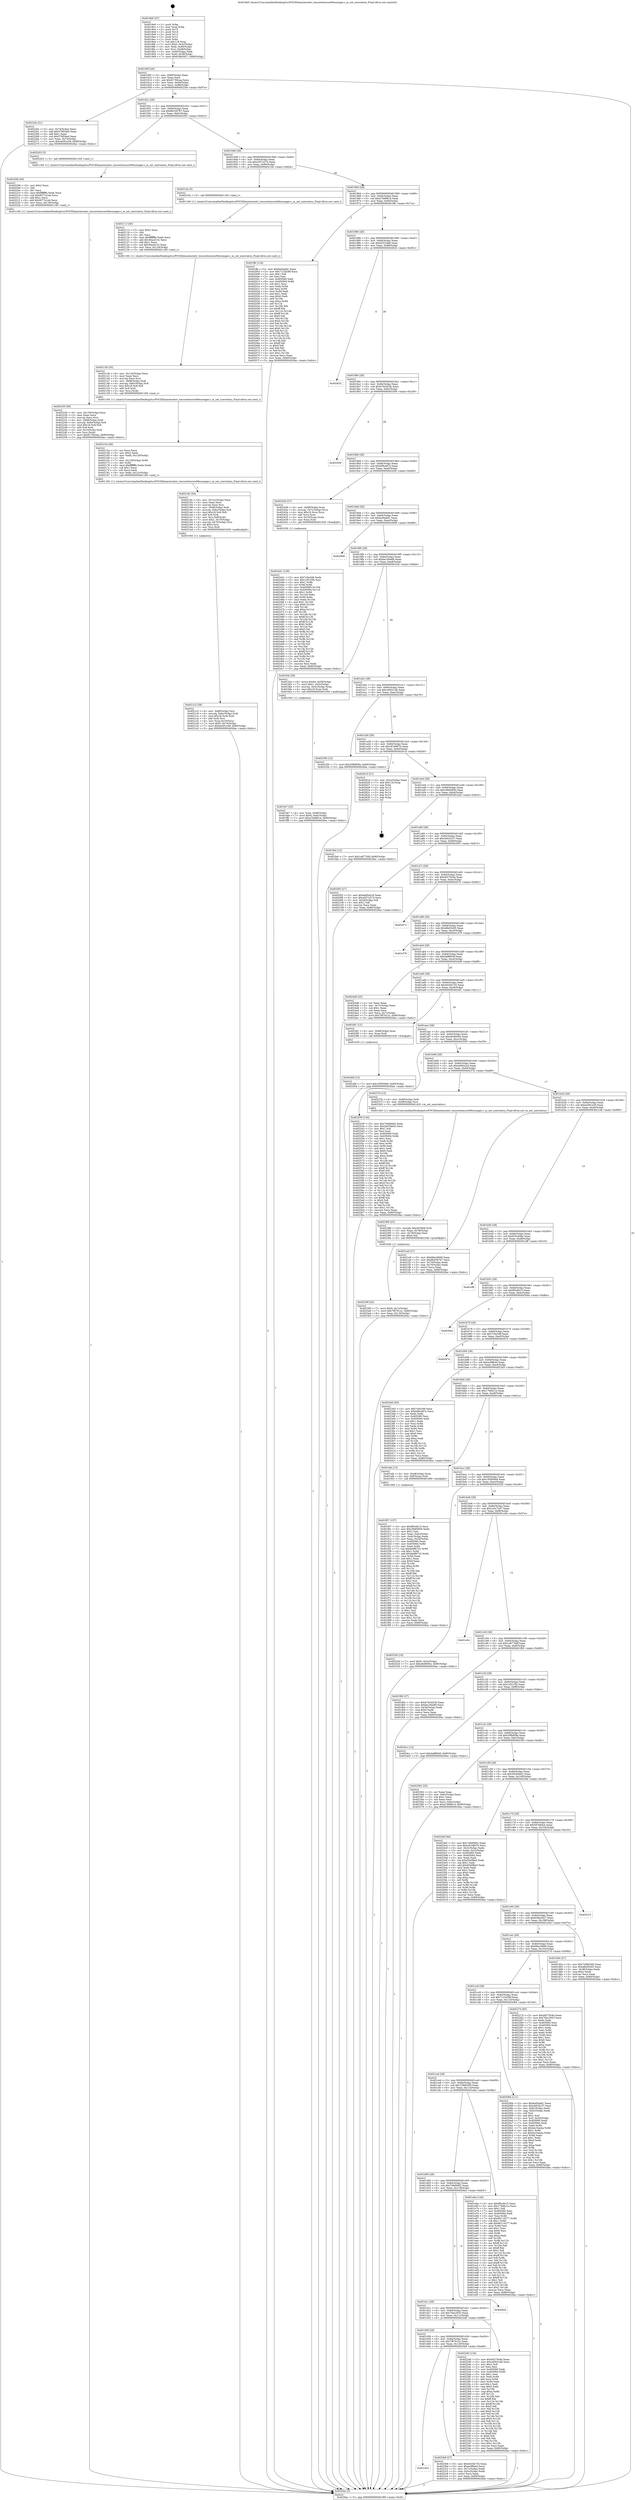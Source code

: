 digraph "0x4018e0" {
  label = "0x4018e0 (/mnt/c/Users/mathe/Desktop/tcc/POCII/binaries/extr_toxcoretoxcoreMessenger.c_m_set_userstatus_Final-ollvm.out::main(0))"
  labelloc = "t"
  node[shape=record]

  Entry [label="",width=0.3,height=0.3,shape=circle,fillcolor=black,style=filled]
  "0x40190f" [label="{
     0x40190f [29]\l
     | [instrs]\l
     &nbsp;&nbsp;0x40190f \<+3\>: mov -0x80(%rbp),%eax\l
     &nbsp;&nbsp;0x401912 \<+2\>: mov %eax,%ecx\l
     &nbsp;&nbsp;0x401914 \<+6\>: sub $0x81760caa,%ecx\l
     &nbsp;&nbsp;0x40191a \<+6\>: mov %eax,-0x84(%rbp)\l
     &nbsp;&nbsp;0x401920 \<+6\>: mov %ecx,-0x88(%rbp)\l
     &nbsp;&nbsp;0x401926 \<+6\>: je 000000000040225e \<main+0x97e\>\l
  }"]
  "0x40225e" [label="{
     0x40225e [31]\l
     | [instrs]\l
     &nbsp;&nbsp;0x40225e \<+3\>: mov -0x74(%rbp),%eax\l
     &nbsp;&nbsp;0x402261 \<+5\>: add $0x578f34a0,%eax\l
     &nbsp;&nbsp;0x402266 \<+3\>: add $0x1,%eax\l
     &nbsp;&nbsp;0x402269 \<+5\>: sub $0x578f34a0,%eax\l
     &nbsp;&nbsp;0x40226e \<+3\>: mov %eax,-0x74(%rbp)\l
     &nbsp;&nbsp;0x402271 \<+7\>: movl $0xee591e39,-0x80(%rbp)\l
     &nbsp;&nbsp;0x402278 \<+5\>: jmp 00000000004026ac \<main+0xdcc\>\l
  }"]
  "0x40192c" [label="{
     0x40192c [28]\l
     | [instrs]\l
     &nbsp;&nbsp;0x40192c \<+5\>: jmp 0000000000401931 \<main+0x51\>\l
     &nbsp;&nbsp;0x401931 \<+6\>: mov -0x84(%rbp),%eax\l
     &nbsp;&nbsp;0x401937 \<+5\>: sub $0x8b259767,%eax\l
     &nbsp;&nbsp;0x40193c \<+6\>: mov %eax,-0x8c(%rbp)\l
     &nbsp;&nbsp;0x401942 \<+6\>: je 0000000000402203 \<main+0x923\>\l
  }"]
  Exit [label="",width=0.3,height=0.3,shape=circle,fillcolor=black,style=filled,peripheries=2]
  "0x402203" [label="{
     0x402203 [5]\l
     | [instrs]\l
     &nbsp;&nbsp;0x402203 \<+5\>: call 0000000000401160 \<next_i\>\l
     | [calls]\l
     &nbsp;&nbsp;0x401160 \{1\} (/mnt/c/Users/mathe/Desktop/tcc/POCII/binaries/extr_toxcoretoxcoreMessenger.c_m_set_userstatus_Final-ollvm.out::next_i)\l
  }"]
  "0x401948" [label="{
     0x401948 [28]\l
     | [instrs]\l
     &nbsp;&nbsp;0x401948 \<+5\>: jmp 000000000040194d \<main+0x6d\>\l
     &nbsp;&nbsp;0x40194d \<+6\>: mov -0x84(%rbp),%eax\l
     &nbsp;&nbsp;0x401953 \<+5\>: sub $0xa557a274,%eax\l
     &nbsp;&nbsp;0x401958 \<+6\>: mov %eax,-0x90(%rbp)\l
     &nbsp;&nbsp;0x40195e \<+6\>: je 000000000040210e \<main+0x82e\>\l
  }"]
  "0x4024fd" [label="{
     0x4024fd [12]\l
     | [instrs]\l
     &nbsp;&nbsp;0x4024fd \<+7\>: movl $0x195859a9,-0x80(%rbp)\l
     &nbsp;&nbsp;0x402504 \<+5\>: jmp 00000000004026ac \<main+0xdcc\>\l
  }"]
  "0x40210e" [label="{
     0x40210e [5]\l
     | [instrs]\l
     &nbsp;&nbsp;0x40210e \<+5\>: call 0000000000401160 \<next_i\>\l
     | [calls]\l
     &nbsp;&nbsp;0x401160 \{1\} (/mnt/c/Users/mathe/Desktop/tcc/POCII/binaries/extr_toxcoretoxcoreMessenger.c_m_set_userstatus_Final-ollvm.out::next_i)\l
  }"]
  "0x401964" [label="{
     0x401964 [28]\l
     | [instrs]\l
     &nbsp;&nbsp;0x401964 \<+5\>: jmp 0000000000401969 \<main+0x89\>\l
     &nbsp;&nbsp;0x401969 \<+6\>: mov -0x84(%rbp),%eax\l
     &nbsp;&nbsp;0x40196f \<+5\>: sub $0xa7b9881d,%eax\l
     &nbsp;&nbsp;0x401974 \<+6\>: mov %eax,-0x94(%rbp)\l
     &nbsp;&nbsp;0x40197a \<+6\>: je 0000000000401ffe \<main+0x71e\>\l
  }"]
  "0x402441" [label="{
     0x402441 [139]\l
     | [instrs]\l
     &nbsp;&nbsp;0x402441 \<+5\>: mov $0x7c0e348,%edx\l
     &nbsp;&nbsp;0x402446 \<+5\>: mov $0x1cf21f3b,%esi\l
     &nbsp;&nbsp;0x40244b \<+3\>: mov $0x1,%r8b\l
     &nbsp;&nbsp;0x40244e \<+3\>: xor %r9d,%r9d\l
     &nbsp;&nbsp;0x402451 \<+8\>: mov 0x405060,%r10d\l
     &nbsp;&nbsp;0x402459 \<+8\>: mov 0x405064,%r11d\l
     &nbsp;&nbsp;0x402461 \<+4\>: sub $0x1,%r9d\l
     &nbsp;&nbsp;0x402465 \<+3\>: mov %r10d,%ebx\l
     &nbsp;&nbsp;0x402468 \<+3\>: add %r9d,%ebx\l
     &nbsp;&nbsp;0x40246b \<+4\>: imul %ebx,%r10d\l
     &nbsp;&nbsp;0x40246f \<+4\>: and $0x1,%r10d\l
     &nbsp;&nbsp;0x402473 \<+4\>: cmp $0x0,%r10d\l
     &nbsp;&nbsp;0x402477 \<+4\>: sete %r14b\l
     &nbsp;&nbsp;0x40247b \<+4\>: cmp $0xa,%r11d\l
     &nbsp;&nbsp;0x40247f \<+4\>: setl %r15b\l
     &nbsp;&nbsp;0x402483 \<+3\>: mov %r14b,%r12b\l
     &nbsp;&nbsp;0x402486 \<+4\>: xor $0xff,%r12b\l
     &nbsp;&nbsp;0x40248a \<+3\>: mov %r15b,%r13b\l
     &nbsp;&nbsp;0x40248d \<+4\>: xor $0xff,%r13b\l
     &nbsp;&nbsp;0x402491 \<+4\>: xor $0x0,%r8b\l
     &nbsp;&nbsp;0x402495 \<+3\>: mov %r12b,%al\l
     &nbsp;&nbsp;0x402498 \<+2\>: and $0x0,%al\l
     &nbsp;&nbsp;0x40249a \<+3\>: and %r8b,%r14b\l
     &nbsp;&nbsp;0x40249d \<+3\>: mov %r13b,%cl\l
     &nbsp;&nbsp;0x4024a0 \<+3\>: and $0x0,%cl\l
     &nbsp;&nbsp;0x4024a3 \<+3\>: and %r8b,%r15b\l
     &nbsp;&nbsp;0x4024a6 \<+3\>: or %r14b,%al\l
     &nbsp;&nbsp;0x4024a9 \<+3\>: or %r15b,%cl\l
     &nbsp;&nbsp;0x4024ac \<+2\>: xor %cl,%al\l
     &nbsp;&nbsp;0x4024ae \<+3\>: or %r13b,%r12b\l
     &nbsp;&nbsp;0x4024b1 \<+4\>: xor $0xff,%r12b\l
     &nbsp;&nbsp;0x4024b5 \<+4\>: or $0x0,%r8b\l
     &nbsp;&nbsp;0x4024b9 \<+3\>: and %r8b,%r12b\l
     &nbsp;&nbsp;0x4024bc \<+3\>: or %r12b,%al\l
     &nbsp;&nbsp;0x4024bf \<+2\>: test $0x1,%al\l
     &nbsp;&nbsp;0x4024c1 \<+3\>: cmovne %esi,%edx\l
     &nbsp;&nbsp;0x4024c4 \<+3\>: mov %edx,-0x80(%rbp)\l
     &nbsp;&nbsp;0x4024c7 \<+5\>: jmp 00000000004026ac \<main+0xdcc\>\l
  }"]
  "0x401ffe" [label="{
     0x401ffe [134]\l
     | [instrs]\l
     &nbsp;&nbsp;0x401ffe \<+5\>: mov $0xba5babf1,%eax\l
     &nbsp;&nbsp;0x402003 \<+5\>: mov $0x7123d36f,%ecx\l
     &nbsp;&nbsp;0x402008 \<+2\>: mov $0x1,%dl\l
     &nbsp;&nbsp;0x40200a \<+2\>: xor %esi,%esi\l
     &nbsp;&nbsp;0x40200c \<+7\>: mov 0x405060,%edi\l
     &nbsp;&nbsp;0x402013 \<+8\>: mov 0x405064,%r8d\l
     &nbsp;&nbsp;0x40201b \<+3\>: sub $0x1,%esi\l
     &nbsp;&nbsp;0x40201e \<+3\>: mov %edi,%r9d\l
     &nbsp;&nbsp;0x402021 \<+3\>: add %esi,%r9d\l
     &nbsp;&nbsp;0x402024 \<+4\>: imul %r9d,%edi\l
     &nbsp;&nbsp;0x402028 \<+3\>: and $0x1,%edi\l
     &nbsp;&nbsp;0x40202b \<+3\>: cmp $0x0,%edi\l
     &nbsp;&nbsp;0x40202e \<+4\>: sete %r10b\l
     &nbsp;&nbsp;0x402032 \<+4\>: cmp $0xa,%r8d\l
     &nbsp;&nbsp;0x402036 \<+4\>: setl %r11b\l
     &nbsp;&nbsp;0x40203a \<+3\>: mov %r10b,%bl\l
     &nbsp;&nbsp;0x40203d \<+3\>: xor $0xff,%bl\l
     &nbsp;&nbsp;0x402040 \<+3\>: mov %r11b,%r14b\l
     &nbsp;&nbsp;0x402043 \<+4\>: xor $0xff,%r14b\l
     &nbsp;&nbsp;0x402047 \<+3\>: xor $0x0,%dl\l
     &nbsp;&nbsp;0x40204a \<+3\>: mov %bl,%r15b\l
     &nbsp;&nbsp;0x40204d \<+4\>: and $0x0,%r15b\l
     &nbsp;&nbsp;0x402051 \<+3\>: and %dl,%r10b\l
     &nbsp;&nbsp;0x402054 \<+3\>: mov %r14b,%r12b\l
     &nbsp;&nbsp;0x402057 \<+4\>: and $0x0,%r12b\l
     &nbsp;&nbsp;0x40205b \<+3\>: and %dl,%r11b\l
     &nbsp;&nbsp;0x40205e \<+3\>: or %r10b,%r15b\l
     &nbsp;&nbsp;0x402061 \<+3\>: or %r11b,%r12b\l
     &nbsp;&nbsp;0x402064 \<+3\>: xor %r12b,%r15b\l
     &nbsp;&nbsp;0x402067 \<+3\>: or %r14b,%bl\l
     &nbsp;&nbsp;0x40206a \<+3\>: xor $0xff,%bl\l
     &nbsp;&nbsp;0x40206d \<+3\>: or $0x0,%dl\l
     &nbsp;&nbsp;0x402070 \<+2\>: and %dl,%bl\l
     &nbsp;&nbsp;0x402072 \<+3\>: or %bl,%r15b\l
     &nbsp;&nbsp;0x402075 \<+4\>: test $0x1,%r15b\l
     &nbsp;&nbsp;0x402079 \<+3\>: cmovne %ecx,%eax\l
     &nbsp;&nbsp;0x40207c \<+3\>: mov %eax,-0x80(%rbp)\l
     &nbsp;&nbsp;0x40207f \<+5\>: jmp 00000000004026ac \<main+0xdcc\>\l
  }"]
  "0x401980" [label="{
     0x401980 [28]\l
     | [instrs]\l
     &nbsp;&nbsp;0x401980 \<+5\>: jmp 0000000000401985 \<main+0xa5\>\l
     &nbsp;&nbsp;0x401985 \<+6\>: mov -0x84(%rbp),%eax\l
     &nbsp;&nbsp;0x40198b \<+5\>: sub $0xb523cfe6,%eax\l
     &nbsp;&nbsp;0x401990 \<+6\>: mov %eax,-0x98(%rbp)\l
     &nbsp;&nbsp;0x401996 \<+6\>: je 0000000000402632 \<main+0xd52\>\l
  }"]
  "0x401d54" [label="{
     0x401d54\l
  }", style=dashed]
  "0x402632" [label="{
     0x402632\l
  }", style=dashed]
  "0x40199c" [label="{
     0x40199c [28]\l
     | [instrs]\l
     &nbsp;&nbsp;0x40199c \<+5\>: jmp 00000000004019a1 \<main+0xc1\>\l
     &nbsp;&nbsp;0x4019a1 \<+6\>: mov -0x84(%rbp),%eax\l
     &nbsp;&nbsp;0x4019a7 \<+5\>: sub $0xb7b5d23b,%eax\l
     &nbsp;&nbsp;0x4019ac \<+6\>: mov %eax,-0x9c(%rbp)\l
     &nbsp;&nbsp;0x4019b2 \<+6\>: je 0000000000402509 \<main+0xc29\>\l
  }"]
  "0x4023b8" [label="{
     0x4023b8 [27]\l
     | [instrs]\l
     &nbsp;&nbsp;0x4023b8 \<+5\>: mov $0xe020e735,%eax\l
     &nbsp;&nbsp;0x4023bd \<+5\>: mov $0xec98b44,%ecx\l
     &nbsp;&nbsp;0x4023c2 \<+3\>: mov -0x7c(%rbp),%edx\l
     &nbsp;&nbsp;0x4023c5 \<+3\>: cmp -0x5c(%rbp),%edx\l
     &nbsp;&nbsp;0x4023c8 \<+3\>: cmovl %ecx,%eax\l
     &nbsp;&nbsp;0x4023cb \<+3\>: mov %eax,-0x80(%rbp)\l
     &nbsp;&nbsp;0x4023ce \<+5\>: jmp 00000000004026ac \<main+0xdcc\>\l
  }"]
  "0x402509" [label="{
     0x402509\l
  }", style=dashed]
  "0x4019b8" [label="{
     0x4019b8 [28]\l
     | [instrs]\l
     &nbsp;&nbsp;0x4019b8 \<+5\>: jmp 00000000004019bd \<main+0xdd\>\l
     &nbsp;&nbsp;0x4019bd \<+6\>: mov -0x84(%rbp),%eax\l
     &nbsp;&nbsp;0x4019c3 \<+5\>: sub $0xb99ce87e,%eax\l
     &nbsp;&nbsp;0x4019c8 \<+6\>: mov %eax,-0xa0(%rbp)\l
     &nbsp;&nbsp;0x4019ce \<+6\>: je 0000000000402426 \<main+0xb46\>\l
  }"]
  "0x40239f" [label="{
     0x40239f [25]\l
     | [instrs]\l
     &nbsp;&nbsp;0x40239f \<+7\>: movl $0x0,-0x7c(%rbp)\l
     &nbsp;&nbsp;0x4023a6 \<+7\>: movl $0x7f87612c,-0x80(%rbp)\l
     &nbsp;&nbsp;0x4023ad \<+6\>: mov %eax,-0x134(%rbp)\l
     &nbsp;&nbsp;0x4023b3 \<+5\>: jmp 00000000004026ac \<main+0xdcc\>\l
  }"]
  "0x402426" [label="{
     0x402426 [27]\l
     | [instrs]\l
     &nbsp;&nbsp;0x402426 \<+4\>: mov -0x68(%rbp),%rax\l
     &nbsp;&nbsp;0x40242a \<+4\>: movslq -0x7c(%rbp),%rcx\l
     &nbsp;&nbsp;0x40242e \<+4\>: imul $0x18,%rcx,%rcx\l
     &nbsp;&nbsp;0x402432 \<+3\>: add %rcx,%rax\l
     &nbsp;&nbsp;0x402435 \<+4\>: mov 0x10(%rax),%rax\l
     &nbsp;&nbsp;0x402439 \<+3\>: mov %rax,%rdi\l
     &nbsp;&nbsp;0x40243c \<+5\>: call 0000000000401030 \<free@plt\>\l
     | [calls]\l
     &nbsp;&nbsp;0x401030 \{1\} (unknown)\l
  }"]
  "0x4019d4" [label="{
     0x4019d4 [28]\l
     | [instrs]\l
     &nbsp;&nbsp;0x4019d4 \<+5\>: jmp 00000000004019d9 \<main+0xf9\>\l
     &nbsp;&nbsp;0x4019d9 \<+6\>: mov -0x84(%rbp),%eax\l
     &nbsp;&nbsp;0x4019df \<+5\>: sub $0xba5babf1,%eax\l
     &nbsp;&nbsp;0x4019e4 \<+6\>: mov %eax,-0xa4(%rbp)\l
     &nbsp;&nbsp;0x4019ea \<+6\>: je 0000000000402666 \<main+0xd86\>\l
  }"]
  "0x402388" [label="{
     0x402388 [23]\l
     | [instrs]\l
     &nbsp;&nbsp;0x402388 \<+10\>: movabs $0x4030b6,%rdi\l
     &nbsp;&nbsp;0x402392 \<+3\>: mov %eax,-0x78(%rbp)\l
     &nbsp;&nbsp;0x402395 \<+3\>: mov -0x78(%rbp),%esi\l
     &nbsp;&nbsp;0x402398 \<+2\>: mov $0x0,%al\l
     &nbsp;&nbsp;0x40239a \<+5\>: call 0000000000401040 \<printf@plt\>\l
     | [calls]\l
     &nbsp;&nbsp;0x401040 \{1\} (unknown)\l
  }"]
  "0x402666" [label="{
     0x402666\l
  }", style=dashed]
  "0x4019f0" [label="{
     0x4019f0 [28]\l
     | [instrs]\l
     &nbsp;&nbsp;0x4019f0 \<+5\>: jmp 00000000004019f5 \<main+0x115\>\l
     &nbsp;&nbsp;0x4019f5 \<+6\>: mov -0x84(%rbp),%eax\l
     &nbsp;&nbsp;0x4019fb \<+5\>: sub $0xbe184e89,%eax\l
     &nbsp;&nbsp;0x401a00 \<+6\>: mov %eax,-0xa8(%rbp)\l
     &nbsp;&nbsp;0x401a06 \<+6\>: je 0000000000401fcb \<main+0x6eb\>\l
  }"]
  "0x401d38" [label="{
     0x401d38 [28]\l
     | [instrs]\l
     &nbsp;&nbsp;0x401d38 \<+5\>: jmp 0000000000401d3d \<main+0x45d\>\l
     &nbsp;&nbsp;0x401d3d \<+6\>: mov -0x84(%rbp),%eax\l
     &nbsp;&nbsp;0x401d43 \<+5\>: sub $0x7f87612c,%eax\l
     &nbsp;&nbsp;0x401d48 \<+6\>: mov %eax,-0x120(%rbp)\l
     &nbsp;&nbsp;0x401d4e \<+6\>: je 00000000004023b8 \<main+0xad8\>\l
  }"]
  "0x401fcb" [label="{
     0x401fcb [28]\l
     | [instrs]\l
     &nbsp;&nbsp;0x401fcb \<+8\>: movq $0x64,-0x58(%rbp)\l
     &nbsp;&nbsp;0x401fd3 \<+7\>: movl $0x1,-0x5c(%rbp)\l
     &nbsp;&nbsp;0x401fda \<+4\>: movslq -0x5c(%rbp),%rax\l
     &nbsp;&nbsp;0x401fde \<+4\>: imul $0x18,%rax,%rdi\l
     &nbsp;&nbsp;0x401fe2 \<+5\>: call 0000000000401050 \<malloc@plt\>\l
     | [calls]\l
     &nbsp;&nbsp;0x401050 \{1\} (unknown)\l
  }"]
  "0x401a0c" [label="{
     0x401a0c [28]\l
     | [instrs]\l
     &nbsp;&nbsp;0x401a0c \<+5\>: jmp 0000000000401a11 \<main+0x131\>\l
     &nbsp;&nbsp;0x401a11 \<+6\>: mov -0x84(%rbp),%eax\l
     &nbsp;&nbsp;0x401a17 \<+5\>: sub $0xc40021db,%eax\l
     &nbsp;&nbsp;0x401a1c \<+6\>: mov %eax,-0xac(%rbp)\l
     &nbsp;&nbsp;0x401a22 \<+6\>: je 0000000000402356 \<main+0xa76\>\l
  }"]
  "0x4022d0" [label="{
     0x4022d0 [134]\l
     | [instrs]\l
     &nbsp;&nbsp;0x4022d0 \<+5\>: mov $0xd0279c9a,%eax\l
     &nbsp;&nbsp;0x4022d5 \<+5\>: mov $0xc40021db,%ecx\l
     &nbsp;&nbsp;0x4022da \<+2\>: mov $0x1,%dl\l
     &nbsp;&nbsp;0x4022dc \<+2\>: xor %esi,%esi\l
     &nbsp;&nbsp;0x4022de \<+7\>: mov 0x405060,%edi\l
     &nbsp;&nbsp;0x4022e5 \<+8\>: mov 0x405064,%r8d\l
     &nbsp;&nbsp;0x4022ed \<+3\>: sub $0x1,%esi\l
     &nbsp;&nbsp;0x4022f0 \<+3\>: mov %edi,%r9d\l
     &nbsp;&nbsp;0x4022f3 \<+3\>: add %esi,%r9d\l
     &nbsp;&nbsp;0x4022f6 \<+4\>: imul %r9d,%edi\l
     &nbsp;&nbsp;0x4022fa \<+3\>: and $0x1,%edi\l
     &nbsp;&nbsp;0x4022fd \<+3\>: cmp $0x0,%edi\l
     &nbsp;&nbsp;0x402300 \<+4\>: sete %r10b\l
     &nbsp;&nbsp;0x402304 \<+4\>: cmp $0xa,%r8d\l
     &nbsp;&nbsp;0x402308 \<+4\>: setl %r11b\l
     &nbsp;&nbsp;0x40230c \<+3\>: mov %r10b,%bl\l
     &nbsp;&nbsp;0x40230f \<+3\>: xor $0xff,%bl\l
     &nbsp;&nbsp;0x402312 \<+3\>: mov %r11b,%r14b\l
     &nbsp;&nbsp;0x402315 \<+4\>: xor $0xff,%r14b\l
     &nbsp;&nbsp;0x402319 \<+3\>: xor $0x0,%dl\l
     &nbsp;&nbsp;0x40231c \<+3\>: mov %bl,%r15b\l
     &nbsp;&nbsp;0x40231f \<+4\>: and $0x0,%r15b\l
     &nbsp;&nbsp;0x402323 \<+3\>: and %dl,%r10b\l
     &nbsp;&nbsp;0x402326 \<+3\>: mov %r14b,%r12b\l
     &nbsp;&nbsp;0x402329 \<+4\>: and $0x0,%r12b\l
     &nbsp;&nbsp;0x40232d \<+3\>: and %dl,%r11b\l
     &nbsp;&nbsp;0x402330 \<+3\>: or %r10b,%r15b\l
     &nbsp;&nbsp;0x402333 \<+3\>: or %r11b,%r12b\l
     &nbsp;&nbsp;0x402336 \<+3\>: xor %r12b,%r15b\l
     &nbsp;&nbsp;0x402339 \<+3\>: or %r14b,%bl\l
     &nbsp;&nbsp;0x40233c \<+3\>: xor $0xff,%bl\l
     &nbsp;&nbsp;0x40233f \<+3\>: or $0x0,%dl\l
     &nbsp;&nbsp;0x402342 \<+2\>: and %dl,%bl\l
     &nbsp;&nbsp;0x402344 \<+3\>: or %bl,%r15b\l
     &nbsp;&nbsp;0x402347 \<+4\>: test $0x1,%r15b\l
     &nbsp;&nbsp;0x40234b \<+3\>: cmovne %ecx,%eax\l
     &nbsp;&nbsp;0x40234e \<+3\>: mov %eax,-0x80(%rbp)\l
     &nbsp;&nbsp;0x402351 \<+5\>: jmp 00000000004026ac \<main+0xdcc\>\l
  }"]
  "0x402356" [label="{
     0x402356 [12]\l
     | [instrs]\l
     &nbsp;&nbsp;0x402356 \<+7\>: movl $0x20fb859a,-0x80(%rbp)\l
     &nbsp;&nbsp;0x40235d \<+5\>: jmp 00000000004026ac \<main+0xdcc\>\l
  }"]
  "0x401a28" [label="{
     0x401a28 [28]\l
     | [instrs]\l
     &nbsp;&nbsp;0x401a28 \<+5\>: jmp 0000000000401a2d \<main+0x14d\>\l
     &nbsp;&nbsp;0x401a2d \<+6\>: mov -0x84(%rbp),%eax\l
     &nbsp;&nbsp;0x401a33 \<+5\>: sub $0xc81b867b,%eax\l
     &nbsp;&nbsp;0x401a38 \<+6\>: mov %eax,-0xb0(%rbp)\l
     &nbsp;&nbsp;0x401a3e \<+6\>: je 000000000040261d \<main+0xd3d\>\l
  }"]
  "0x401d1c" [label="{
     0x401d1c [28]\l
     | [instrs]\l
     &nbsp;&nbsp;0x401d1c \<+5\>: jmp 0000000000401d21 \<main+0x441\>\l
     &nbsp;&nbsp;0x401d21 \<+6\>: mov -0x84(%rbp),%eax\l
     &nbsp;&nbsp;0x401d27 \<+5\>: sub $0x76ec2933,%eax\l
     &nbsp;&nbsp;0x401d2c \<+6\>: mov %eax,-0x11c(%rbp)\l
     &nbsp;&nbsp;0x401d32 \<+6\>: je 00000000004022d0 \<main+0x9f0\>\l
  }"]
  "0x40261d" [label="{
     0x40261d [21]\l
     | [instrs]\l
     &nbsp;&nbsp;0x40261d \<+3\>: mov -0x2c(%rbp),%eax\l
     &nbsp;&nbsp;0x402620 \<+7\>: add $0x118,%rsp\l
     &nbsp;&nbsp;0x402627 \<+1\>: pop %rbx\l
     &nbsp;&nbsp;0x402628 \<+2\>: pop %r12\l
     &nbsp;&nbsp;0x40262a \<+2\>: pop %r13\l
     &nbsp;&nbsp;0x40262c \<+2\>: pop %r14\l
     &nbsp;&nbsp;0x40262e \<+2\>: pop %r15\l
     &nbsp;&nbsp;0x402630 \<+1\>: pop %rbp\l
     &nbsp;&nbsp;0x402631 \<+1\>: ret\l
  }"]
  "0x401a44" [label="{
     0x401a44 [28]\l
     | [instrs]\l
     &nbsp;&nbsp;0x401a44 \<+5\>: jmp 0000000000401a49 \<main+0x169\>\l
     &nbsp;&nbsp;0x401a49 \<+6\>: mov -0x84(%rbp),%eax\l
     &nbsp;&nbsp;0x401a4f \<+5\>: sub $0xc9b8585b,%eax\l
     &nbsp;&nbsp;0x401a54 \<+6\>: mov %eax,-0xb4(%rbp)\l
     &nbsp;&nbsp;0x401a5a \<+6\>: je 0000000000401fa4 \<main+0x6c4\>\l
  }"]
  "0x4026a5" [label="{
     0x4026a5\l
  }", style=dashed]
  "0x401fa4" [label="{
     0x401fa4 [12]\l
     | [instrs]\l
     &nbsp;&nbsp;0x401fa4 \<+7\>: movl $0x1a8770df,-0x80(%rbp)\l
     &nbsp;&nbsp;0x401fab \<+5\>: jmp 00000000004026ac \<main+0xdcc\>\l
  }"]
  "0x401a60" [label="{
     0x401a60 [28]\l
     | [instrs]\l
     &nbsp;&nbsp;0x401a60 \<+5\>: jmp 0000000000401a65 \<main+0x185\>\l
     &nbsp;&nbsp;0x401a65 \<+6\>: mov -0x84(%rbp),%eax\l
     &nbsp;&nbsp;0x401a6b \<+5\>: sub $0xcb632c37,%eax\l
     &nbsp;&nbsp;0x401a70 \<+6\>: mov %eax,-0xb8(%rbp)\l
     &nbsp;&nbsp;0x401a76 \<+6\>: je 00000000004020f3 \<main+0x813\>\l
  }"]
  "0x402230" [label="{
     0x402230 [46]\l
     | [instrs]\l
     &nbsp;&nbsp;0x402230 \<+6\>: mov -0x130(%rbp),%ecx\l
     &nbsp;&nbsp;0x402236 \<+3\>: imul %eax,%ecx\l
     &nbsp;&nbsp;0x402239 \<+3\>: movslq %ecx,%rsi\l
     &nbsp;&nbsp;0x40223c \<+4\>: mov -0x68(%rbp),%rdi\l
     &nbsp;&nbsp;0x402240 \<+4\>: movslq -0x6c(%rbp),%r8\l
     &nbsp;&nbsp;0x402244 \<+4\>: imul $0x18,%r8,%r8\l
     &nbsp;&nbsp;0x402248 \<+3\>: add %r8,%rdi\l
     &nbsp;&nbsp;0x40224b \<+4\>: mov 0x10(%rdi),%rdi\l
     &nbsp;&nbsp;0x40224f \<+3\>: mov %rsi,(%rdi)\l
     &nbsp;&nbsp;0x402252 \<+7\>: movl $0x81760caa,-0x80(%rbp)\l
     &nbsp;&nbsp;0x402259 \<+5\>: jmp 00000000004026ac \<main+0xdcc\>\l
  }"]
  "0x4020f3" [label="{
     0x4020f3 [27]\l
     | [instrs]\l
     &nbsp;&nbsp;0x4020f3 \<+5\>: mov $0xeb90a2cd,%eax\l
     &nbsp;&nbsp;0x4020f8 \<+5\>: mov $0xa557a274,%ecx\l
     &nbsp;&nbsp;0x4020fd \<+3\>: mov -0x2d(%rbp),%dl\l
     &nbsp;&nbsp;0x402100 \<+3\>: test $0x1,%dl\l
     &nbsp;&nbsp;0x402103 \<+3\>: cmovne %ecx,%eax\l
     &nbsp;&nbsp;0x402106 \<+3\>: mov %eax,-0x80(%rbp)\l
     &nbsp;&nbsp;0x402109 \<+5\>: jmp 00000000004026ac \<main+0xdcc\>\l
  }"]
  "0x401a7c" [label="{
     0x401a7c [28]\l
     | [instrs]\l
     &nbsp;&nbsp;0x401a7c \<+5\>: jmp 0000000000401a81 \<main+0x1a1\>\l
     &nbsp;&nbsp;0x401a81 \<+6\>: mov -0x84(%rbp),%eax\l
     &nbsp;&nbsp;0x401a87 \<+5\>: sub $0xd0279c9a,%eax\l
     &nbsp;&nbsp;0x401a8c \<+6\>: mov %eax,-0xbc(%rbp)\l
     &nbsp;&nbsp;0x401a92 \<+6\>: je 0000000000402672 \<main+0xd92\>\l
  }"]
  "0x402208" [label="{
     0x402208 [40]\l
     | [instrs]\l
     &nbsp;&nbsp;0x402208 \<+5\>: mov $0x2,%ecx\l
     &nbsp;&nbsp;0x40220d \<+1\>: cltd\l
     &nbsp;&nbsp;0x40220e \<+2\>: idiv %ecx\l
     &nbsp;&nbsp;0x402210 \<+6\>: imul $0xfffffffe,%edx,%ecx\l
     &nbsp;&nbsp;0x402216 \<+6\>: sub $0x9077a1eb,%ecx\l
     &nbsp;&nbsp;0x40221c \<+3\>: add $0x1,%ecx\l
     &nbsp;&nbsp;0x40221f \<+6\>: add $0x9077a1eb,%ecx\l
     &nbsp;&nbsp;0x402225 \<+6\>: mov %ecx,-0x130(%rbp)\l
     &nbsp;&nbsp;0x40222b \<+5\>: call 0000000000401160 \<next_i\>\l
     | [calls]\l
     &nbsp;&nbsp;0x401160 \{1\} (/mnt/c/Users/mathe/Desktop/tcc/POCII/binaries/extr_toxcoretoxcoreMessenger.c_m_set_userstatus_Final-ollvm.out::next_i)\l
  }"]
  "0x402672" [label="{
     0x402672\l
  }", style=dashed]
  "0x401a98" [label="{
     0x401a98 [28]\l
     | [instrs]\l
     &nbsp;&nbsp;0x401a98 \<+5\>: jmp 0000000000401a9d \<main+0x1bd\>\l
     &nbsp;&nbsp;0x401a9d \<+6\>: mov -0x84(%rbp),%eax\l
     &nbsp;&nbsp;0x401aa3 \<+5\>: sub $0xd8e05c65,%eax\l
     &nbsp;&nbsp;0x401aa8 \<+6\>: mov %eax,-0xc0(%rbp)\l
     &nbsp;&nbsp;0x401aae \<+6\>: je 0000000000401d79 \<main+0x499\>\l
  }"]
  "0x4021c2" [label="{
     0x4021c2 [38]\l
     | [instrs]\l
     &nbsp;&nbsp;0x4021c2 \<+4\>: mov -0x68(%rbp),%rsi\l
     &nbsp;&nbsp;0x4021c6 \<+4\>: movslq -0x6c(%rbp),%rdi\l
     &nbsp;&nbsp;0x4021ca \<+4\>: imul $0x18,%rdi,%rdi\l
     &nbsp;&nbsp;0x4021ce \<+3\>: add %rdi,%rsi\l
     &nbsp;&nbsp;0x4021d1 \<+4\>: mov %rax,0x10(%rsi)\l
     &nbsp;&nbsp;0x4021d5 \<+7\>: movl $0x0,-0x74(%rbp)\l
     &nbsp;&nbsp;0x4021dc \<+7\>: movl $0xee591e39,-0x80(%rbp)\l
     &nbsp;&nbsp;0x4021e3 \<+5\>: jmp 00000000004026ac \<main+0xdcc\>\l
  }"]
  "0x401d79" [label="{
     0x401d79\l
  }", style=dashed]
  "0x401ab4" [label="{
     0x401ab4 [28]\l
     | [instrs]\l
     &nbsp;&nbsp;0x401ab4 \<+5\>: jmp 0000000000401ab9 \<main+0x1d9\>\l
     &nbsp;&nbsp;0x401ab9 \<+6\>: mov -0x84(%rbp),%eax\l
     &nbsp;&nbsp;0x401abf \<+5\>: sub $0xdaf8604f,%eax\l
     &nbsp;&nbsp;0x401ac4 \<+6\>: mov %eax,-0xc4(%rbp)\l
     &nbsp;&nbsp;0x401aca \<+6\>: je 00000000004024d8 \<main+0xbf8\>\l
  }"]
  "0x40218c" [label="{
     0x40218c [54]\l
     | [instrs]\l
     &nbsp;&nbsp;0x40218c \<+6\>: mov -0x12c(%rbp),%ecx\l
     &nbsp;&nbsp;0x402192 \<+3\>: imul %eax,%ecx\l
     &nbsp;&nbsp;0x402195 \<+3\>: movslq %ecx,%rsi\l
     &nbsp;&nbsp;0x402198 \<+4\>: mov -0x68(%rbp),%rdi\l
     &nbsp;&nbsp;0x40219c \<+4\>: movslq -0x6c(%rbp),%r8\l
     &nbsp;&nbsp;0x4021a0 \<+4\>: imul $0x18,%r8,%r8\l
     &nbsp;&nbsp;0x4021a4 \<+3\>: add %r8,%rdi\l
     &nbsp;&nbsp;0x4021a7 \<+4\>: mov %rsi,0x8(%rdi)\l
     &nbsp;&nbsp;0x4021ab \<+7\>: movl $0x1,-0x70(%rbp)\l
     &nbsp;&nbsp;0x4021b2 \<+4\>: movslq -0x70(%rbp),%rsi\l
     &nbsp;&nbsp;0x4021b6 \<+4\>: shl $0x3,%rsi\l
     &nbsp;&nbsp;0x4021ba \<+3\>: mov %rsi,%rdi\l
     &nbsp;&nbsp;0x4021bd \<+5\>: call 0000000000401050 \<malloc@plt\>\l
     | [calls]\l
     &nbsp;&nbsp;0x401050 \{1\} (unknown)\l
  }"]
  "0x4024d8" [label="{
     0x4024d8 [25]\l
     | [instrs]\l
     &nbsp;&nbsp;0x4024d8 \<+2\>: xor %eax,%eax\l
     &nbsp;&nbsp;0x4024da \<+3\>: mov -0x7c(%rbp),%ecx\l
     &nbsp;&nbsp;0x4024dd \<+3\>: sub $0x1,%eax\l
     &nbsp;&nbsp;0x4024e0 \<+2\>: sub %eax,%ecx\l
     &nbsp;&nbsp;0x4024e2 \<+3\>: mov %ecx,-0x7c(%rbp)\l
     &nbsp;&nbsp;0x4024e5 \<+7\>: movl $0x7f87612c,-0x80(%rbp)\l
     &nbsp;&nbsp;0x4024ec \<+5\>: jmp 00000000004026ac \<main+0xdcc\>\l
  }"]
  "0x401ad0" [label="{
     0x401ad0 [28]\l
     | [instrs]\l
     &nbsp;&nbsp;0x401ad0 \<+5\>: jmp 0000000000401ad5 \<main+0x1f5\>\l
     &nbsp;&nbsp;0x401ad5 \<+6\>: mov -0x84(%rbp),%eax\l
     &nbsp;&nbsp;0x401adb \<+5\>: sub $0xe020e735,%eax\l
     &nbsp;&nbsp;0x401ae0 \<+6\>: mov %eax,-0xc8(%rbp)\l
     &nbsp;&nbsp;0x401ae6 \<+6\>: je 00000000004024f1 \<main+0xc11\>\l
  }"]
  "0x40215e" [label="{
     0x40215e [46]\l
     | [instrs]\l
     &nbsp;&nbsp;0x40215e \<+2\>: xor %ecx,%ecx\l
     &nbsp;&nbsp;0x402160 \<+5\>: mov $0x2,%edx\l
     &nbsp;&nbsp;0x402165 \<+6\>: mov %edx,-0x128(%rbp)\l
     &nbsp;&nbsp;0x40216b \<+1\>: cltd\l
     &nbsp;&nbsp;0x40216c \<+7\>: mov -0x128(%rbp),%r9d\l
     &nbsp;&nbsp;0x402173 \<+3\>: idiv %r9d\l
     &nbsp;&nbsp;0x402176 \<+6\>: imul $0xfffffffe,%edx,%edx\l
     &nbsp;&nbsp;0x40217c \<+3\>: sub $0x1,%ecx\l
     &nbsp;&nbsp;0x40217f \<+2\>: sub %ecx,%edx\l
     &nbsp;&nbsp;0x402181 \<+6\>: mov %edx,-0x12c(%rbp)\l
     &nbsp;&nbsp;0x402187 \<+5\>: call 0000000000401160 \<next_i\>\l
     | [calls]\l
     &nbsp;&nbsp;0x401160 \{1\} (/mnt/c/Users/mathe/Desktop/tcc/POCII/binaries/extr_toxcoretoxcoreMessenger.c_m_set_userstatus_Final-ollvm.out::next_i)\l
  }"]
  "0x4024f1" [label="{
     0x4024f1 [12]\l
     | [instrs]\l
     &nbsp;&nbsp;0x4024f1 \<+4\>: mov -0x68(%rbp),%rax\l
     &nbsp;&nbsp;0x4024f5 \<+3\>: mov %rax,%rdi\l
     &nbsp;&nbsp;0x4024f8 \<+5\>: call 0000000000401030 \<free@plt\>\l
     | [calls]\l
     &nbsp;&nbsp;0x401030 \{1\} (unknown)\l
  }"]
  "0x401aec" [label="{
     0x401aec [28]\l
     | [instrs]\l
     &nbsp;&nbsp;0x401aec \<+5\>: jmp 0000000000401af1 \<main+0x211\>\l
     &nbsp;&nbsp;0x401af1 \<+6\>: mov -0x84(%rbp),%eax\l
     &nbsp;&nbsp;0x401af7 \<+5\>: sub $0xe9c8005e,%eax\l
     &nbsp;&nbsp;0x401afc \<+6\>: mov %eax,-0xcc(%rbp)\l
     &nbsp;&nbsp;0x401b02 \<+6\>: je 0000000000402539 \<main+0xc59\>\l
  }"]
  "0x40213b" [label="{
     0x40213b [35]\l
     | [instrs]\l
     &nbsp;&nbsp;0x40213b \<+6\>: mov -0x124(%rbp),%ecx\l
     &nbsp;&nbsp;0x402141 \<+3\>: imul %eax,%ecx\l
     &nbsp;&nbsp;0x402144 \<+3\>: movslq %ecx,%rsi\l
     &nbsp;&nbsp;0x402147 \<+4\>: mov -0x68(%rbp),%rdi\l
     &nbsp;&nbsp;0x40214b \<+4\>: movslq -0x6c(%rbp),%r8\l
     &nbsp;&nbsp;0x40214f \<+4\>: imul $0x18,%r8,%r8\l
     &nbsp;&nbsp;0x402153 \<+3\>: add %r8,%rdi\l
     &nbsp;&nbsp;0x402156 \<+3\>: mov %rsi,(%rdi)\l
     &nbsp;&nbsp;0x402159 \<+5\>: call 0000000000401160 \<next_i\>\l
     | [calls]\l
     &nbsp;&nbsp;0x401160 \{1\} (/mnt/c/Users/mathe/Desktop/tcc/POCII/binaries/extr_toxcoretoxcoreMessenger.c_m_set_userstatus_Final-ollvm.out::next_i)\l
  }"]
  "0x402539" [label="{
     0x402539 [134]\l
     | [instrs]\l
     &nbsp;&nbsp;0x402539 \<+5\>: mov $0x749d9d02,%eax\l
     &nbsp;&nbsp;0x40253e \<+5\>: mov $0x2b054b02,%ecx\l
     &nbsp;&nbsp;0x402543 \<+2\>: mov $0x1,%dl\l
     &nbsp;&nbsp;0x402545 \<+2\>: xor %esi,%esi\l
     &nbsp;&nbsp;0x402547 \<+7\>: mov 0x405060,%edi\l
     &nbsp;&nbsp;0x40254e \<+8\>: mov 0x405064,%r8d\l
     &nbsp;&nbsp;0x402556 \<+3\>: sub $0x1,%esi\l
     &nbsp;&nbsp;0x402559 \<+3\>: mov %edi,%r9d\l
     &nbsp;&nbsp;0x40255c \<+3\>: add %esi,%r9d\l
     &nbsp;&nbsp;0x40255f \<+4\>: imul %r9d,%edi\l
     &nbsp;&nbsp;0x402563 \<+3\>: and $0x1,%edi\l
     &nbsp;&nbsp;0x402566 \<+3\>: cmp $0x0,%edi\l
     &nbsp;&nbsp;0x402569 \<+4\>: sete %r10b\l
     &nbsp;&nbsp;0x40256d \<+4\>: cmp $0xa,%r8d\l
     &nbsp;&nbsp;0x402571 \<+4\>: setl %r11b\l
     &nbsp;&nbsp;0x402575 \<+3\>: mov %r10b,%bl\l
     &nbsp;&nbsp;0x402578 \<+3\>: xor $0xff,%bl\l
     &nbsp;&nbsp;0x40257b \<+3\>: mov %r11b,%r14b\l
     &nbsp;&nbsp;0x40257e \<+4\>: xor $0xff,%r14b\l
     &nbsp;&nbsp;0x402582 \<+3\>: xor $0x0,%dl\l
     &nbsp;&nbsp;0x402585 \<+3\>: mov %bl,%r15b\l
     &nbsp;&nbsp;0x402588 \<+4\>: and $0x0,%r15b\l
     &nbsp;&nbsp;0x40258c \<+3\>: and %dl,%r10b\l
     &nbsp;&nbsp;0x40258f \<+3\>: mov %r14b,%r12b\l
     &nbsp;&nbsp;0x402592 \<+4\>: and $0x0,%r12b\l
     &nbsp;&nbsp;0x402596 \<+3\>: and %dl,%r11b\l
     &nbsp;&nbsp;0x402599 \<+3\>: or %r10b,%r15b\l
     &nbsp;&nbsp;0x40259c \<+3\>: or %r11b,%r12b\l
     &nbsp;&nbsp;0x40259f \<+3\>: xor %r12b,%r15b\l
     &nbsp;&nbsp;0x4025a2 \<+3\>: or %r14b,%bl\l
     &nbsp;&nbsp;0x4025a5 \<+3\>: xor $0xff,%bl\l
     &nbsp;&nbsp;0x4025a8 \<+3\>: or $0x0,%dl\l
     &nbsp;&nbsp;0x4025ab \<+2\>: and %dl,%bl\l
     &nbsp;&nbsp;0x4025ad \<+3\>: or %bl,%r15b\l
     &nbsp;&nbsp;0x4025b0 \<+4\>: test $0x1,%r15b\l
     &nbsp;&nbsp;0x4025b4 \<+3\>: cmovne %ecx,%eax\l
     &nbsp;&nbsp;0x4025b7 \<+3\>: mov %eax,-0x80(%rbp)\l
     &nbsp;&nbsp;0x4025ba \<+5\>: jmp 00000000004026ac \<main+0xdcc\>\l
  }"]
  "0x401b08" [label="{
     0x401b08 [28]\l
     | [instrs]\l
     &nbsp;&nbsp;0x401b08 \<+5\>: jmp 0000000000401b0d \<main+0x22d\>\l
     &nbsp;&nbsp;0x401b0d \<+6\>: mov -0x84(%rbp),%eax\l
     &nbsp;&nbsp;0x401b13 \<+5\>: sub $0xeb90a2cd,%eax\l
     &nbsp;&nbsp;0x401b18 \<+6\>: mov %eax,-0xd0(%rbp)\l
     &nbsp;&nbsp;0x401b1e \<+6\>: je 000000000040237b \<main+0xa9b\>\l
  }"]
  "0x402113" [label="{
     0x402113 [40]\l
     | [instrs]\l
     &nbsp;&nbsp;0x402113 \<+5\>: mov $0x2,%ecx\l
     &nbsp;&nbsp;0x402118 \<+1\>: cltd\l
     &nbsp;&nbsp;0x402119 \<+2\>: idiv %ecx\l
     &nbsp;&nbsp;0x40211b \<+6\>: imul $0xfffffffe,%edx,%ecx\l
     &nbsp;&nbsp;0x402121 \<+6\>: add $0x36acd13c,%ecx\l
     &nbsp;&nbsp;0x402127 \<+3\>: add $0x1,%ecx\l
     &nbsp;&nbsp;0x40212a \<+6\>: sub $0x36acd13c,%ecx\l
     &nbsp;&nbsp;0x402130 \<+6\>: mov %ecx,-0x124(%rbp)\l
     &nbsp;&nbsp;0x402136 \<+5\>: call 0000000000401160 \<next_i\>\l
     | [calls]\l
     &nbsp;&nbsp;0x401160 \{1\} (/mnt/c/Users/mathe/Desktop/tcc/POCII/binaries/extr_toxcoretoxcoreMessenger.c_m_set_userstatus_Final-ollvm.out::next_i)\l
  }"]
  "0x40237b" [label="{
     0x40237b [13]\l
     | [instrs]\l
     &nbsp;&nbsp;0x40237b \<+4\>: mov -0x68(%rbp),%rdi\l
     &nbsp;&nbsp;0x40237f \<+4\>: mov -0x58(%rbp),%rsi\l
     &nbsp;&nbsp;0x402383 \<+5\>: call 0000000000401420 \<m_set_userstatus\>\l
     | [calls]\l
     &nbsp;&nbsp;0x401420 \{1\} (/mnt/c/Users/mathe/Desktop/tcc/POCII/binaries/extr_toxcoretoxcoreMessenger.c_m_set_userstatus_Final-ollvm.out::m_set_userstatus)\l
  }"]
  "0x401b24" [label="{
     0x401b24 [28]\l
     | [instrs]\l
     &nbsp;&nbsp;0x401b24 \<+5\>: jmp 0000000000401b29 \<main+0x249\>\l
     &nbsp;&nbsp;0x401b29 \<+6\>: mov -0x84(%rbp),%eax\l
     &nbsp;&nbsp;0x401b2f \<+5\>: sub $0xee591e39,%eax\l
     &nbsp;&nbsp;0x401b34 \<+6\>: mov %eax,-0xd4(%rbp)\l
     &nbsp;&nbsp;0x401b3a \<+6\>: je 00000000004021e8 \<main+0x908\>\l
  }"]
  "0x401fe7" [label="{
     0x401fe7 [23]\l
     | [instrs]\l
     &nbsp;&nbsp;0x401fe7 \<+4\>: mov %rax,-0x68(%rbp)\l
     &nbsp;&nbsp;0x401feb \<+7\>: movl $0x0,-0x6c(%rbp)\l
     &nbsp;&nbsp;0x401ff2 \<+7\>: movl $0xa7b9881d,-0x80(%rbp)\l
     &nbsp;&nbsp;0x401ff9 \<+5\>: jmp 00000000004026ac \<main+0xdcc\>\l
  }"]
  "0x4021e8" [label="{
     0x4021e8 [27]\l
     | [instrs]\l
     &nbsp;&nbsp;0x4021e8 \<+5\>: mov $0x68a169d9,%eax\l
     &nbsp;&nbsp;0x4021ed \<+5\>: mov $0x8b259767,%ecx\l
     &nbsp;&nbsp;0x4021f2 \<+3\>: mov -0x74(%rbp),%edx\l
     &nbsp;&nbsp;0x4021f5 \<+3\>: cmp -0x70(%rbp),%edx\l
     &nbsp;&nbsp;0x4021f8 \<+3\>: cmovl %ecx,%eax\l
     &nbsp;&nbsp;0x4021fb \<+3\>: mov %eax,-0x80(%rbp)\l
     &nbsp;&nbsp;0x4021fe \<+5\>: jmp 00000000004026ac \<main+0xdcc\>\l
  }"]
  "0x401b40" [label="{
     0x401b40 [28]\l
     | [instrs]\l
     &nbsp;&nbsp;0x401b40 \<+5\>: jmp 0000000000401b45 \<main+0x265\>\l
     &nbsp;&nbsp;0x401b45 \<+6\>: mov -0x84(%rbp),%eax\l
     &nbsp;&nbsp;0x401b4b \<+5\>: sub $0xf33c408e,%eax\l
     &nbsp;&nbsp;0x401b50 \<+6\>: mov %eax,-0xd8(%rbp)\l
     &nbsp;&nbsp;0x401b56 \<+6\>: je 0000000000401dff \<main+0x51f\>\l
  }"]
  "0x401f07" [label="{
     0x401f07 [157]\l
     | [instrs]\l
     &nbsp;&nbsp;0x401f07 \<+5\>: mov $0xff3c6b15,%ecx\l
     &nbsp;&nbsp;0x401f0c \<+5\>: mov $0xc9b8585b,%edx\l
     &nbsp;&nbsp;0x401f11 \<+3\>: mov $0x1,%sil\l
     &nbsp;&nbsp;0x401f14 \<+3\>: mov %eax,-0x4c(%rbp)\l
     &nbsp;&nbsp;0x401f17 \<+3\>: mov -0x4c(%rbp),%eax\l
     &nbsp;&nbsp;0x401f1a \<+3\>: mov %eax,-0x34(%rbp)\l
     &nbsp;&nbsp;0x401f1d \<+7\>: mov 0x405060,%eax\l
     &nbsp;&nbsp;0x401f24 \<+8\>: mov 0x405064,%r8d\l
     &nbsp;&nbsp;0x401f2c \<+3\>: mov %eax,%r9d\l
     &nbsp;&nbsp;0x401f2f \<+7\>: sub $0x6a9f6732,%r9d\l
     &nbsp;&nbsp;0x401f36 \<+4\>: sub $0x1,%r9d\l
     &nbsp;&nbsp;0x401f3a \<+7\>: add $0x6a9f6732,%r9d\l
     &nbsp;&nbsp;0x401f41 \<+4\>: imul %r9d,%eax\l
     &nbsp;&nbsp;0x401f45 \<+3\>: and $0x1,%eax\l
     &nbsp;&nbsp;0x401f48 \<+3\>: cmp $0x0,%eax\l
     &nbsp;&nbsp;0x401f4b \<+4\>: sete %r10b\l
     &nbsp;&nbsp;0x401f4f \<+4\>: cmp $0xa,%r8d\l
     &nbsp;&nbsp;0x401f53 \<+4\>: setl %r11b\l
     &nbsp;&nbsp;0x401f57 \<+3\>: mov %r10b,%bl\l
     &nbsp;&nbsp;0x401f5a \<+3\>: xor $0xff,%bl\l
     &nbsp;&nbsp;0x401f5d \<+3\>: mov %r11b,%r14b\l
     &nbsp;&nbsp;0x401f60 \<+4\>: xor $0xff,%r14b\l
     &nbsp;&nbsp;0x401f64 \<+4\>: xor $0x1,%sil\l
     &nbsp;&nbsp;0x401f68 \<+3\>: mov %bl,%r15b\l
     &nbsp;&nbsp;0x401f6b \<+4\>: and $0xff,%r15b\l
     &nbsp;&nbsp;0x401f6f \<+3\>: and %sil,%r10b\l
     &nbsp;&nbsp;0x401f72 \<+3\>: mov %r14b,%r12b\l
     &nbsp;&nbsp;0x401f75 \<+4\>: and $0xff,%r12b\l
     &nbsp;&nbsp;0x401f79 \<+3\>: and %sil,%r11b\l
     &nbsp;&nbsp;0x401f7c \<+3\>: or %r10b,%r15b\l
     &nbsp;&nbsp;0x401f7f \<+3\>: or %r11b,%r12b\l
     &nbsp;&nbsp;0x401f82 \<+3\>: xor %r12b,%r15b\l
     &nbsp;&nbsp;0x401f85 \<+3\>: or %r14b,%bl\l
     &nbsp;&nbsp;0x401f88 \<+3\>: xor $0xff,%bl\l
     &nbsp;&nbsp;0x401f8b \<+4\>: or $0x1,%sil\l
     &nbsp;&nbsp;0x401f8f \<+3\>: and %sil,%bl\l
     &nbsp;&nbsp;0x401f92 \<+3\>: or %bl,%r15b\l
     &nbsp;&nbsp;0x401f95 \<+4\>: test $0x1,%r15b\l
     &nbsp;&nbsp;0x401f99 \<+3\>: cmovne %edx,%ecx\l
     &nbsp;&nbsp;0x401f9c \<+3\>: mov %ecx,-0x80(%rbp)\l
     &nbsp;&nbsp;0x401f9f \<+5\>: jmp 00000000004026ac \<main+0xdcc\>\l
  }"]
  "0x401dff" [label="{
     0x401dff\l
  }", style=dashed]
  "0x401b5c" [label="{
     0x401b5c [28]\l
     | [instrs]\l
     &nbsp;&nbsp;0x401b5c \<+5\>: jmp 0000000000401b61 \<main+0x281\>\l
     &nbsp;&nbsp;0x401b61 \<+6\>: mov -0x84(%rbp),%eax\l
     &nbsp;&nbsp;0x401b67 \<+5\>: sub $0xff3c6b15,%eax\l
     &nbsp;&nbsp;0x401b6c \<+6\>: mov %eax,-0xdc(%rbp)\l
     &nbsp;&nbsp;0x401b72 \<+6\>: je 000000000040264a \<main+0xd6a\>\l
  }"]
  "0x401d00" [label="{
     0x401d00 [28]\l
     | [instrs]\l
     &nbsp;&nbsp;0x401d00 \<+5\>: jmp 0000000000401d05 \<main+0x425\>\l
     &nbsp;&nbsp;0x401d05 \<+6\>: mov -0x84(%rbp),%eax\l
     &nbsp;&nbsp;0x401d0b \<+5\>: sub $0x749d9d02,%eax\l
     &nbsp;&nbsp;0x401d10 \<+6\>: mov %eax,-0x118(%rbp)\l
     &nbsp;&nbsp;0x401d16 \<+6\>: je 00000000004026a5 \<main+0xdc5\>\l
  }"]
  "0x40264a" [label="{
     0x40264a\l
  }", style=dashed]
  "0x401b78" [label="{
     0x401b78 [28]\l
     | [instrs]\l
     &nbsp;&nbsp;0x401b78 \<+5\>: jmp 0000000000401b7d \<main+0x29d\>\l
     &nbsp;&nbsp;0x401b7d \<+6\>: mov -0x84(%rbp),%eax\l
     &nbsp;&nbsp;0x401b83 \<+5\>: sub $0x7c0e348,%eax\l
     &nbsp;&nbsp;0x401b88 \<+6\>: mov %eax,-0xe0(%rbp)\l
     &nbsp;&nbsp;0x401b8e \<+6\>: je 000000000040267e \<main+0xd9e\>\l
  }"]
  "0x401e6a" [label="{
     0x401e6a [144]\l
     | [instrs]\l
     &nbsp;&nbsp;0x401e6a \<+5\>: mov $0xff3c6b15,%eax\l
     &nbsp;&nbsp;0x401e6f \<+5\>: mov $0x179d0c1a,%ecx\l
     &nbsp;&nbsp;0x401e74 \<+2\>: mov $0x1,%dl\l
     &nbsp;&nbsp;0x401e76 \<+7\>: mov 0x405060,%esi\l
     &nbsp;&nbsp;0x401e7d \<+7\>: mov 0x405064,%edi\l
     &nbsp;&nbsp;0x401e84 \<+3\>: mov %esi,%r8d\l
     &nbsp;&nbsp;0x401e87 \<+7\>: sub $0x9611d277,%r8d\l
     &nbsp;&nbsp;0x401e8e \<+4\>: sub $0x1,%r8d\l
     &nbsp;&nbsp;0x401e92 \<+7\>: add $0x9611d277,%r8d\l
     &nbsp;&nbsp;0x401e99 \<+4\>: imul %r8d,%esi\l
     &nbsp;&nbsp;0x401e9d \<+3\>: and $0x1,%esi\l
     &nbsp;&nbsp;0x401ea0 \<+3\>: cmp $0x0,%esi\l
     &nbsp;&nbsp;0x401ea3 \<+4\>: sete %r9b\l
     &nbsp;&nbsp;0x401ea7 \<+3\>: cmp $0xa,%edi\l
     &nbsp;&nbsp;0x401eaa \<+4\>: setl %r10b\l
     &nbsp;&nbsp;0x401eae \<+3\>: mov %r9b,%r11b\l
     &nbsp;&nbsp;0x401eb1 \<+4\>: xor $0xff,%r11b\l
     &nbsp;&nbsp;0x401eb5 \<+3\>: mov %r10b,%bl\l
     &nbsp;&nbsp;0x401eb8 \<+3\>: xor $0xff,%bl\l
     &nbsp;&nbsp;0x401ebb \<+3\>: xor $0x1,%dl\l
     &nbsp;&nbsp;0x401ebe \<+3\>: mov %r11b,%r14b\l
     &nbsp;&nbsp;0x401ec1 \<+4\>: and $0xff,%r14b\l
     &nbsp;&nbsp;0x401ec5 \<+3\>: and %dl,%r9b\l
     &nbsp;&nbsp;0x401ec8 \<+3\>: mov %bl,%r15b\l
     &nbsp;&nbsp;0x401ecb \<+4\>: and $0xff,%r15b\l
     &nbsp;&nbsp;0x401ecf \<+3\>: and %dl,%r10b\l
     &nbsp;&nbsp;0x401ed2 \<+3\>: or %r9b,%r14b\l
     &nbsp;&nbsp;0x401ed5 \<+3\>: or %r10b,%r15b\l
     &nbsp;&nbsp;0x401ed8 \<+3\>: xor %r15b,%r14b\l
     &nbsp;&nbsp;0x401edb \<+3\>: or %bl,%r11b\l
     &nbsp;&nbsp;0x401ede \<+4\>: xor $0xff,%r11b\l
     &nbsp;&nbsp;0x401ee2 \<+3\>: or $0x1,%dl\l
     &nbsp;&nbsp;0x401ee5 \<+3\>: and %dl,%r11b\l
     &nbsp;&nbsp;0x401ee8 \<+3\>: or %r11b,%r14b\l
     &nbsp;&nbsp;0x401eeb \<+4\>: test $0x1,%r14b\l
     &nbsp;&nbsp;0x401eef \<+3\>: cmovne %ecx,%eax\l
     &nbsp;&nbsp;0x401ef2 \<+3\>: mov %eax,-0x80(%rbp)\l
     &nbsp;&nbsp;0x401ef5 \<+5\>: jmp 00000000004026ac \<main+0xdcc\>\l
  }"]
  "0x40267e" [label="{
     0x40267e\l
  }", style=dashed]
  "0x401b94" [label="{
     0x401b94 [28]\l
     | [instrs]\l
     &nbsp;&nbsp;0x401b94 \<+5\>: jmp 0000000000401b99 \<main+0x2b9\>\l
     &nbsp;&nbsp;0x401b99 \<+6\>: mov -0x84(%rbp),%eax\l
     &nbsp;&nbsp;0x401b9f \<+5\>: sub $0xec98b44,%eax\l
     &nbsp;&nbsp;0x401ba4 \<+6\>: mov %eax,-0xe4(%rbp)\l
     &nbsp;&nbsp;0x401baa \<+6\>: je 00000000004023d3 \<main+0xaf3\>\l
  }"]
  "0x401ce4" [label="{
     0x401ce4 [28]\l
     | [instrs]\l
     &nbsp;&nbsp;0x401ce4 \<+5\>: jmp 0000000000401ce9 \<main+0x409\>\l
     &nbsp;&nbsp;0x401ce9 \<+6\>: mov -0x84(%rbp),%eax\l
     &nbsp;&nbsp;0x401cef \<+5\>: sub $0x72866260,%eax\l
     &nbsp;&nbsp;0x401cf4 \<+6\>: mov %eax,-0x114(%rbp)\l
     &nbsp;&nbsp;0x401cfa \<+6\>: je 0000000000401e6a \<main+0x58a\>\l
  }"]
  "0x4023d3" [label="{
     0x4023d3 [83]\l
     | [instrs]\l
     &nbsp;&nbsp;0x4023d3 \<+5\>: mov $0x7c0e348,%eax\l
     &nbsp;&nbsp;0x4023d8 \<+5\>: mov $0xb99ce87e,%ecx\l
     &nbsp;&nbsp;0x4023dd \<+2\>: xor %edx,%edx\l
     &nbsp;&nbsp;0x4023df \<+7\>: mov 0x405060,%esi\l
     &nbsp;&nbsp;0x4023e6 \<+7\>: mov 0x405064,%edi\l
     &nbsp;&nbsp;0x4023ed \<+3\>: sub $0x1,%edx\l
     &nbsp;&nbsp;0x4023f0 \<+3\>: mov %esi,%r8d\l
     &nbsp;&nbsp;0x4023f3 \<+3\>: add %edx,%r8d\l
     &nbsp;&nbsp;0x4023f6 \<+4\>: imul %r8d,%esi\l
     &nbsp;&nbsp;0x4023fa \<+3\>: and $0x1,%esi\l
     &nbsp;&nbsp;0x4023fd \<+3\>: cmp $0x0,%esi\l
     &nbsp;&nbsp;0x402400 \<+4\>: sete %r9b\l
     &nbsp;&nbsp;0x402404 \<+3\>: cmp $0xa,%edi\l
     &nbsp;&nbsp;0x402407 \<+4\>: setl %r10b\l
     &nbsp;&nbsp;0x40240b \<+3\>: mov %r9b,%r11b\l
     &nbsp;&nbsp;0x40240e \<+3\>: and %r10b,%r11b\l
     &nbsp;&nbsp;0x402411 \<+3\>: xor %r10b,%r9b\l
     &nbsp;&nbsp;0x402414 \<+3\>: or %r9b,%r11b\l
     &nbsp;&nbsp;0x402417 \<+4\>: test $0x1,%r11b\l
     &nbsp;&nbsp;0x40241b \<+3\>: cmovne %ecx,%eax\l
     &nbsp;&nbsp;0x40241e \<+3\>: mov %eax,-0x80(%rbp)\l
     &nbsp;&nbsp;0x402421 \<+5\>: jmp 00000000004026ac \<main+0xdcc\>\l
  }"]
  "0x401bb0" [label="{
     0x401bb0 [28]\l
     | [instrs]\l
     &nbsp;&nbsp;0x401bb0 \<+5\>: jmp 0000000000401bb5 \<main+0x2d5\>\l
     &nbsp;&nbsp;0x401bb5 \<+6\>: mov -0x84(%rbp),%eax\l
     &nbsp;&nbsp;0x401bbb \<+5\>: sub $0x179d0c1a,%eax\l
     &nbsp;&nbsp;0x401bc0 \<+6\>: mov %eax,-0xe8(%rbp)\l
     &nbsp;&nbsp;0x401bc6 \<+6\>: je 0000000000401efa \<main+0x61a\>\l
  }"]
  "0x402084" [label="{
     0x402084 [111]\l
     | [instrs]\l
     &nbsp;&nbsp;0x402084 \<+5\>: mov $0xba5babf1,%eax\l
     &nbsp;&nbsp;0x402089 \<+5\>: mov $0xcb632c37,%ecx\l
     &nbsp;&nbsp;0x40208e \<+3\>: mov -0x6c(%rbp),%edx\l
     &nbsp;&nbsp;0x402091 \<+3\>: cmp -0x5c(%rbp),%edx\l
     &nbsp;&nbsp;0x402094 \<+4\>: setl %sil\l
     &nbsp;&nbsp;0x402098 \<+4\>: and $0x1,%sil\l
     &nbsp;&nbsp;0x40209c \<+4\>: mov %sil,-0x2d(%rbp)\l
     &nbsp;&nbsp;0x4020a0 \<+7\>: mov 0x405060,%edx\l
     &nbsp;&nbsp;0x4020a7 \<+7\>: mov 0x405064,%edi\l
     &nbsp;&nbsp;0x4020ae \<+3\>: mov %edx,%r8d\l
     &nbsp;&nbsp;0x4020b1 \<+7\>: add $0xba10ae4a,%r8d\l
     &nbsp;&nbsp;0x4020b8 \<+4\>: sub $0x1,%r8d\l
     &nbsp;&nbsp;0x4020bc \<+7\>: sub $0xba10ae4a,%r8d\l
     &nbsp;&nbsp;0x4020c3 \<+4\>: imul %r8d,%edx\l
     &nbsp;&nbsp;0x4020c7 \<+3\>: and $0x1,%edx\l
     &nbsp;&nbsp;0x4020ca \<+3\>: cmp $0x0,%edx\l
     &nbsp;&nbsp;0x4020cd \<+4\>: sete %sil\l
     &nbsp;&nbsp;0x4020d1 \<+3\>: cmp $0xa,%edi\l
     &nbsp;&nbsp;0x4020d4 \<+4\>: setl %r9b\l
     &nbsp;&nbsp;0x4020d8 \<+3\>: mov %sil,%r10b\l
     &nbsp;&nbsp;0x4020db \<+3\>: and %r9b,%r10b\l
     &nbsp;&nbsp;0x4020de \<+3\>: xor %r9b,%sil\l
     &nbsp;&nbsp;0x4020e1 \<+3\>: or %sil,%r10b\l
     &nbsp;&nbsp;0x4020e4 \<+4\>: test $0x1,%r10b\l
     &nbsp;&nbsp;0x4020e8 \<+3\>: cmovne %ecx,%eax\l
     &nbsp;&nbsp;0x4020eb \<+3\>: mov %eax,-0x80(%rbp)\l
     &nbsp;&nbsp;0x4020ee \<+5\>: jmp 00000000004026ac \<main+0xdcc\>\l
  }"]
  "0x401efa" [label="{
     0x401efa [13]\l
     | [instrs]\l
     &nbsp;&nbsp;0x401efa \<+4\>: mov -0x48(%rbp),%rax\l
     &nbsp;&nbsp;0x401efe \<+4\>: mov 0x8(%rax),%rdi\l
     &nbsp;&nbsp;0x401f02 \<+5\>: call 0000000000401060 \<atoi@plt\>\l
     | [calls]\l
     &nbsp;&nbsp;0x401060 \{1\} (unknown)\l
  }"]
  "0x401bcc" [label="{
     0x401bcc [28]\l
     | [instrs]\l
     &nbsp;&nbsp;0x401bcc \<+5\>: jmp 0000000000401bd1 \<main+0x2f1\>\l
     &nbsp;&nbsp;0x401bd1 \<+6\>: mov -0x84(%rbp),%eax\l
     &nbsp;&nbsp;0x401bd7 \<+5\>: sub $0x195859a9,%eax\l
     &nbsp;&nbsp;0x401bdc \<+6\>: mov %eax,-0xec(%rbp)\l
     &nbsp;&nbsp;0x401be2 \<+6\>: je 0000000000402526 \<main+0xc46\>\l
  }"]
  "0x401cc8" [label="{
     0x401cc8 [28]\l
     | [instrs]\l
     &nbsp;&nbsp;0x401cc8 \<+5\>: jmp 0000000000401ccd \<main+0x3ed\>\l
     &nbsp;&nbsp;0x401ccd \<+6\>: mov -0x84(%rbp),%eax\l
     &nbsp;&nbsp;0x401cd3 \<+5\>: sub $0x7123d36f,%eax\l
     &nbsp;&nbsp;0x401cd8 \<+6\>: mov %eax,-0x110(%rbp)\l
     &nbsp;&nbsp;0x401cde \<+6\>: je 0000000000402084 \<main+0x7a4\>\l
  }"]
  "0x402526" [label="{
     0x402526 [19]\l
     | [instrs]\l
     &nbsp;&nbsp;0x402526 \<+7\>: movl $0x0,-0x3c(%rbp)\l
     &nbsp;&nbsp;0x40252d \<+7\>: movl $0xe9c8005e,-0x80(%rbp)\l
     &nbsp;&nbsp;0x402534 \<+5\>: jmp 00000000004026ac \<main+0xdcc\>\l
  }"]
  "0x401be8" [label="{
     0x401be8 [28]\l
     | [instrs]\l
     &nbsp;&nbsp;0x401be8 \<+5\>: jmp 0000000000401bed \<main+0x30d\>\l
     &nbsp;&nbsp;0x401bed \<+6\>: mov -0x84(%rbp),%eax\l
     &nbsp;&nbsp;0x401bf3 \<+5\>: sub $0x1a3c7e47,%eax\l
     &nbsp;&nbsp;0x401bf8 \<+6\>: mov %eax,-0xf0(%rbp)\l
     &nbsp;&nbsp;0x401bfe \<+6\>: je 0000000000401e5e \<main+0x57e\>\l
  }"]
  "0x40227d" [label="{
     0x40227d [83]\l
     | [instrs]\l
     &nbsp;&nbsp;0x40227d \<+5\>: mov $0xd0279c9a,%eax\l
     &nbsp;&nbsp;0x402282 \<+5\>: mov $0x76ec2933,%ecx\l
     &nbsp;&nbsp;0x402287 \<+2\>: xor %edx,%edx\l
     &nbsp;&nbsp;0x402289 \<+7\>: mov 0x405060,%esi\l
     &nbsp;&nbsp;0x402290 \<+7\>: mov 0x405064,%edi\l
     &nbsp;&nbsp;0x402297 \<+3\>: sub $0x1,%edx\l
     &nbsp;&nbsp;0x40229a \<+3\>: mov %esi,%r8d\l
     &nbsp;&nbsp;0x40229d \<+3\>: add %edx,%r8d\l
     &nbsp;&nbsp;0x4022a0 \<+4\>: imul %r8d,%esi\l
     &nbsp;&nbsp;0x4022a4 \<+3\>: and $0x1,%esi\l
     &nbsp;&nbsp;0x4022a7 \<+3\>: cmp $0x0,%esi\l
     &nbsp;&nbsp;0x4022aa \<+4\>: sete %r9b\l
     &nbsp;&nbsp;0x4022ae \<+3\>: cmp $0xa,%edi\l
     &nbsp;&nbsp;0x4022b1 \<+4\>: setl %r10b\l
     &nbsp;&nbsp;0x4022b5 \<+3\>: mov %r9b,%r11b\l
     &nbsp;&nbsp;0x4022b8 \<+3\>: and %r10b,%r11b\l
     &nbsp;&nbsp;0x4022bb \<+3\>: xor %r10b,%r9b\l
     &nbsp;&nbsp;0x4022be \<+3\>: or %r9b,%r11b\l
     &nbsp;&nbsp;0x4022c1 \<+4\>: test $0x1,%r11b\l
     &nbsp;&nbsp;0x4022c5 \<+3\>: cmovne %ecx,%eax\l
     &nbsp;&nbsp;0x4022c8 \<+3\>: mov %eax,-0x80(%rbp)\l
     &nbsp;&nbsp;0x4022cb \<+5\>: jmp 00000000004026ac \<main+0xdcc\>\l
  }"]
  "0x401e5e" [label="{
     0x401e5e\l
  }", style=dashed]
  "0x401c04" [label="{
     0x401c04 [28]\l
     | [instrs]\l
     &nbsp;&nbsp;0x401c04 \<+5\>: jmp 0000000000401c09 \<main+0x329\>\l
     &nbsp;&nbsp;0x401c09 \<+6\>: mov -0x84(%rbp),%eax\l
     &nbsp;&nbsp;0x401c0f \<+5\>: sub $0x1a8770df,%eax\l
     &nbsp;&nbsp;0x401c14 \<+6\>: mov %eax,-0xf4(%rbp)\l
     &nbsp;&nbsp;0x401c1a \<+6\>: je 0000000000401fb0 \<main+0x6d0\>\l
  }"]
  "0x4018e0" [label="{
     0x4018e0 [47]\l
     | [instrs]\l
     &nbsp;&nbsp;0x4018e0 \<+1\>: push %rbp\l
     &nbsp;&nbsp;0x4018e1 \<+3\>: mov %rsp,%rbp\l
     &nbsp;&nbsp;0x4018e4 \<+2\>: push %r15\l
     &nbsp;&nbsp;0x4018e6 \<+2\>: push %r14\l
     &nbsp;&nbsp;0x4018e8 \<+2\>: push %r13\l
     &nbsp;&nbsp;0x4018ea \<+2\>: push %r12\l
     &nbsp;&nbsp;0x4018ec \<+1\>: push %rbx\l
     &nbsp;&nbsp;0x4018ed \<+7\>: sub $0x118,%rsp\l
     &nbsp;&nbsp;0x4018f4 \<+7\>: movl $0x0,-0x3c(%rbp)\l
     &nbsp;&nbsp;0x4018fb \<+3\>: mov %edi,-0x40(%rbp)\l
     &nbsp;&nbsp;0x4018fe \<+4\>: mov %rsi,-0x48(%rbp)\l
     &nbsp;&nbsp;0x401902 \<+3\>: mov -0x40(%rbp),%edi\l
     &nbsp;&nbsp;0x401905 \<+3\>: mov %edi,-0x38(%rbp)\l
     &nbsp;&nbsp;0x401908 \<+7\>: movl $0x638a3427,-0x80(%rbp)\l
  }"]
  "0x401fb0" [label="{
     0x401fb0 [27]\l
     | [instrs]\l
     &nbsp;&nbsp;0x401fb0 \<+5\>: mov $0xb7b5d23b,%eax\l
     &nbsp;&nbsp;0x401fb5 \<+5\>: mov $0xbe184e89,%ecx\l
     &nbsp;&nbsp;0x401fba \<+3\>: mov -0x34(%rbp),%edx\l
     &nbsp;&nbsp;0x401fbd \<+3\>: cmp $0x0,%edx\l
     &nbsp;&nbsp;0x401fc0 \<+3\>: cmove %ecx,%eax\l
     &nbsp;&nbsp;0x401fc3 \<+3\>: mov %eax,-0x80(%rbp)\l
     &nbsp;&nbsp;0x401fc6 \<+5\>: jmp 00000000004026ac \<main+0xdcc\>\l
  }"]
  "0x401c20" [label="{
     0x401c20 [28]\l
     | [instrs]\l
     &nbsp;&nbsp;0x401c20 \<+5\>: jmp 0000000000401c25 \<main+0x345\>\l
     &nbsp;&nbsp;0x401c25 \<+6\>: mov -0x84(%rbp),%eax\l
     &nbsp;&nbsp;0x401c2b \<+5\>: sub $0x1cf21f3b,%eax\l
     &nbsp;&nbsp;0x401c30 \<+6\>: mov %eax,-0xf8(%rbp)\l
     &nbsp;&nbsp;0x401c36 \<+6\>: je 00000000004024cc \<main+0xbec\>\l
  }"]
  "0x4026ac" [label="{
     0x4026ac [5]\l
     | [instrs]\l
     &nbsp;&nbsp;0x4026ac \<+5\>: jmp 000000000040190f \<main+0x2f\>\l
  }"]
  "0x4024cc" [label="{
     0x4024cc [12]\l
     | [instrs]\l
     &nbsp;&nbsp;0x4024cc \<+7\>: movl $0xdaf8604f,-0x80(%rbp)\l
     &nbsp;&nbsp;0x4024d3 \<+5\>: jmp 00000000004026ac \<main+0xdcc\>\l
  }"]
  "0x401c3c" [label="{
     0x401c3c [28]\l
     | [instrs]\l
     &nbsp;&nbsp;0x401c3c \<+5\>: jmp 0000000000401c41 \<main+0x361\>\l
     &nbsp;&nbsp;0x401c41 \<+6\>: mov -0x84(%rbp),%eax\l
     &nbsp;&nbsp;0x401c47 \<+5\>: sub $0x20fb859a,%eax\l
     &nbsp;&nbsp;0x401c4c \<+6\>: mov %eax,-0xfc(%rbp)\l
     &nbsp;&nbsp;0x401c52 \<+6\>: je 0000000000402362 \<main+0xa82\>\l
  }"]
  "0x401cac" [label="{
     0x401cac [28]\l
     | [instrs]\l
     &nbsp;&nbsp;0x401cac \<+5\>: jmp 0000000000401cb1 \<main+0x3d1\>\l
     &nbsp;&nbsp;0x401cb1 \<+6\>: mov -0x84(%rbp),%eax\l
     &nbsp;&nbsp;0x401cb7 \<+5\>: sub $0x68a169d9,%eax\l
     &nbsp;&nbsp;0x401cbc \<+6\>: mov %eax,-0x10c(%rbp)\l
     &nbsp;&nbsp;0x401cc2 \<+6\>: je 000000000040227d \<main+0x99d\>\l
  }"]
  "0x402362" [label="{
     0x402362 [25]\l
     | [instrs]\l
     &nbsp;&nbsp;0x402362 \<+2\>: xor %eax,%eax\l
     &nbsp;&nbsp;0x402364 \<+3\>: mov -0x6c(%rbp),%ecx\l
     &nbsp;&nbsp;0x402367 \<+3\>: sub $0x1,%eax\l
     &nbsp;&nbsp;0x40236a \<+2\>: sub %eax,%ecx\l
     &nbsp;&nbsp;0x40236c \<+3\>: mov %ecx,-0x6c(%rbp)\l
     &nbsp;&nbsp;0x40236f \<+7\>: movl $0xa7b9881d,-0x80(%rbp)\l
     &nbsp;&nbsp;0x402376 \<+5\>: jmp 00000000004026ac \<main+0xdcc\>\l
  }"]
  "0x401c58" [label="{
     0x401c58 [28]\l
     | [instrs]\l
     &nbsp;&nbsp;0x401c58 \<+5\>: jmp 0000000000401c5d \<main+0x37d\>\l
     &nbsp;&nbsp;0x401c5d \<+6\>: mov -0x84(%rbp),%eax\l
     &nbsp;&nbsp;0x401c63 \<+5\>: sub $0x2b054b02,%eax\l
     &nbsp;&nbsp;0x401c68 \<+6\>: mov %eax,-0x100(%rbp)\l
     &nbsp;&nbsp;0x401c6e \<+6\>: je 00000000004025bf \<main+0xcdf\>\l
  }"]
  "0x401d5e" [label="{
     0x401d5e [27]\l
     | [instrs]\l
     &nbsp;&nbsp;0x401d5e \<+5\>: mov $0x72866260,%eax\l
     &nbsp;&nbsp;0x401d63 \<+5\>: mov $0xd8e05c65,%ecx\l
     &nbsp;&nbsp;0x401d68 \<+3\>: mov -0x38(%rbp),%edx\l
     &nbsp;&nbsp;0x401d6b \<+3\>: cmp $0x2,%edx\l
     &nbsp;&nbsp;0x401d6e \<+3\>: cmovne %ecx,%eax\l
     &nbsp;&nbsp;0x401d71 \<+3\>: mov %eax,-0x80(%rbp)\l
     &nbsp;&nbsp;0x401d74 \<+5\>: jmp 00000000004026ac \<main+0xdcc\>\l
  }"]
  "0x4025bf" [label="{
     0x4025bf [94]\l
     | [instrs]\l
     &nbsp;&nbsp;0x4025bf \<+5\>: mov $0x749d9d02,%eax\l
     &nbsp;&nbsp;0x4025c4 \<+5\>: mov $0xc81b867b,%ecx\l
     &nbsp;&nbsp;0x4025c9 \<+3\>: mov -0x3c(%rbp),%edx\l
     &nbsp;&nbsp;0x4025cc \<+3\>: mov %edx,-0x2c(%rbp)\l
     &nbsp;&nbsp;0x4025cf \<+7\>: mov 0x405060,%edx\l
     &nbsp;&nbsp;0x4025d6 \<+7\>: mov 0x405064,%esi\l
     &nbsp;&nbsp;0x4025dd \<+2\>: mov %edx,%edi\l
     &nbsp;&nbsp;0x4025df \<+6\>: sub $0x8340fbe5,%edi\l
     &nbsp;&nbsp;0x4025e5 \<+3\>: sub $0x1,%edi\l
     &nbsp;&nbsp;0x4025e8 \<+6\>: add $0x8340fbe5,%edi\l
     &nbsp;&nbsp;0x4025ee \<+3\>: imul %edi,%edx\l
     &nbsp;&nbsp;0x4025f1 \<+3\>: and $0x1,%edx\l
     &nbsp;&nbsp;0x4025f4 \<+3\>: cmp $0x0,%edx\l
     &nbsp;&nbsp;0x4025f7 \<+4\>: sete %r8b\l
     &nbsp;&nbsp;0x4025fb \<+3\>: cmp $0xa,%esi\l
     &nbsp;&nbsp;0x4025fe \<+4\>: setl %r9b\l
     &nbsp;&nbsp;0x402602 \<+3\>: mov %r8b,%r10b\l
     &nbsp;&nbsp;0x402605 \<+3\>: and %r9b,%r10b\l
     &nbsp;&nbsp;0x402608 \<+3\>: xor %r9b,%r8b\l
     &nbsp;&nbsp;0x40260b \<+3\>: or %r8b,%r10b\l
     &nbsp;&nbsp;0x40260e \<+4\>: test $0x1,%r10b\l
     &nbsp;&nbsp;0x402612 \<+3\>: cmovne %ecx,%eax\l
     &nbsp;&nbsp;0x402615 \<+3\>: mov %eax,-0x80(%rbp)\l
     &nbsp;&nbsp;0x402618 \<+5\>: jmp 00000000004026ac \<main+0xdcc\>\l
  }"]
  "0x401c74" [label="{
     0x401c74 [28]\l
     | [instrs]\l
     &nbsp;&nbsp;0x401c74 \<+5\>: jmp 0000000000401c79 \<main+0x399\>\l
     &nbsp;&nbsp;0x401c79 \<+6\>: mov -0x84(%rbp),%eax\l
     &nbsp;&nbsp;0x401c7f \<+5\>: sub $0x587684ce,%eax\l
     &nbsp;&nbsp;0x401c84 \<+6\>: mov %eax,-0x104(%rbp)\l
     &nbsp;&nbsp;0x401c8a \<+6\>: je 0000000000402515 \<main+0xc35\>\l
  }"]
  "0x401c90" [label="{
     0x401c90 [28]\l
     | [instrs]\l
     &nbsp;&nbsp;0x401c90 \<+5\>: jmp 0000000000401c95 \<main+0x3b5\>\l
     &nbsp;&nbsp;0x401c95 \<+6\>: mov -0x84(%rbp),%eax\l
     &nbsp;&nbsp;0x401c9b \<+5\>: sub $0x638a3427,%eax\l
     &nbsp;&nbsp;0x401ca0 \<+6\>: mov %eax,-0x108(%rbp)\l
     &nbsp;&nbsp;0x401ca6 \<+6\>: je 0000000000401d5e \<main+0x47e\>\l
  }"]
  "0x402515" [label="{
     0x402515\l
  }", style=dashed]
  Entry -> "0x4018e0" [label=" 1"]
  "0x40190f" -> "0x40225e" [label=" 1"]
  "0x40190f" -> "0x40192c" [label=" 32"]
  "0x40261d" -> Exit [label=" 1"]
  "0x40192c" -> "0x402203" [label=" 1"]
  "0x40192c" -> "0x401948" [label=" 31"]
  "0x4025bf" -> "0x4026ac" [label=" 1"]
  "0x401948" -> "0x40210e" [label=" 1"]
  "0x401948" -> "0x401964" [label=" 30"]
  "0x402539" -> "0x4026ac" [label=" 1"]
  "0x401964" -> "0x401ffe" [label=" 2"]
  "0x401964" -> "0x401980" [label=" 28"]
  "0x402526" -> "0x4026ac" [label=" 1"]
  "0x401980" -> "0x402632" [label=" 0"]
  "0x401980" -> "0x40199c" [label=" 28"]
  "0x4024fd" -> "0x4026ac" [label=" 1"]
  "0x40199c" -> "0x402509" [label=" 0"]
  "0x40199c" -> "0x4019b8" [label=" 28"]
  "0x4024f1" -> "0x4024fd" [label=" 1"]
  "0x4019b8" -> "0x402426" [label=" 1"]
  "0x4019b8" -> "0x4019d4" [label=" 27"]
  "0x4024cc" -> "0x4026ac" [label=" 1"]
  "0x4019d4" -> "0x402666" [label=" 0"]
  "0x4019d4" -> "0x4019f0" [label=" 27"]
  "0x402441" -> "0x4026ac" [label=" 1"]
  "0x4019f0" -> "0x401fcb" [label=" 1"]
  "0x4019f0" -> "0x401a0c" [label=" 26"]
  "0x402426" -> "0x402441" [label=" 1"]
  "0x401a0c" -> "0x402356" [label=" 1"]
  "0x401a0c" -> "0x401a28" [label=" 25"]
  "0x4023d3" -> "0x4026ac" [label=" 1"]
  "0x401a28" -> "0x40261d" [label=" 1"]
  "0x401a28" -> "0x401a44" [label=" 24"]
  "0x401d38" -> "0x401d54" [label=" 0"]
  "0x401a44" -> "0x401fa4" [label=" 1"]
  "0x401a44" -> "0x401a60" [label=" 23"]
  "0x401d38" -> "0x4023b8" [label=" 2"]
  "0x401a60" -> "0x4020f3" [label=" 2"]
  "0x401a60" -> "0x401a7c" [label=" 21"]
  "0x40239f" -> "0x4026ac" [label=" 1"]
  "0x401a7c" -> "0x402672" [label=" 0"]
  "0x401a7c" -> "0x401a98" [label=" 21"]
  "0x402388" -> "0x40239f" [label=" 1"]
  "0x401a98" -> "0x401d79" [label=" 0"]
  "0x401a98" -> "0x401ab4" [label=" 21"]
  "0x40237b" -> "0x402388" [label=" 1"]
  "0x401ab4" -> "0x4024d8" [label=" 1"]
  "0x401ab4" -> "0x401ad0" [label=" 20"]
  "0x402362" -> "0x4026ac" [label=" 1"]
  "0x401ad0" -> "0x4024f1" [label=" 1"]
  "0x401ad0" -> "0x401aec" [label=" 19"]
  "0x402356" -> "0x4026ac" [label=" 1"]
  "0x401aec" -> "0x402539" [label=" 1"]
  "0x401aec" -> "0x401b08" [label=" 18"]
  "0x4022d0" -> "0x4026ac" [label=" 1"]
  "0x401b08" -> "0x40237b" [label=" 1"]
  "0x401b08" -> "0x401b24" [label=" 17"]
  "0x401d1c" -> "0x401d38" [label=" 2"]
  "0x401b24" -> "0x4021e8" [label=" 2"]
  "0x401b24" -> "0x401b40" [label=" 15"]
  "0x401d1c" -> "0x4022d0" [label=" 1"]
  "0x401b40" -> "0x401dff" [label=" 0"]
  "0x401b40" -> "0x401b5c" [label=" 15"]
  "0x4023b8" -> "0x4026ac" [label=" 2"]
  "0x401b5c" -> "0x40264a" [label=" 0"]
  "0x401b5c" -> "0x401b78" [label=" 15"]
  "0x401d00" -> "0x401d1c" [label=" 3"]
  "0x401b78" -> "0x40267e" [label=" 0"]
  "0x401b78" -> "0x401b94" [label=" 15"]
  "0x401d00" -> "0x4026a5" [label=" 0"]
  "0x401b94" -> "0x4023d3" [label=" 1"]
  "0x401b94" -> "0x401bb0" [label=" 14"]
  "0x40227d" -> "0x4026ac" [label=" 1"]
  "0x401bb0" -> "0x401efa" [label=" 1"]
  "0x401bb0" -> "0x401bcc" [label=" 13"]
  "0x40225e" -> "0x4026ac" [label=" 1"]
  "0x401bcc" -> "0x402526" [label=" 1"]
  "0x401bcc" -> "0x401be8" [label=" 12"]
  "0x402208" -> "0x402230" [label=" 1"]
  "0x401be8" -> "0x401e5e" [label=" 0"]
  "0x401be8" -> "0x401c04" [label=" 12"]
  "0x402203" -> "0x402208" [label=" 1"]
  "0x401c04" -> "0x401fb0" [label=" 1"]
  "0x401c04" -> "0x401c20" [label=" 11"]
  "0x4021c2" -> "0x4026ac" [label=" 1"]
  "0x401c20" -> "0x4024cc" [label=" 1"]
  "0x401c20" -> "0x401c3c" [label=" 10"]
  "0x40218c" -> "0x4021c2" [label=" 1"]
  "0x401c3c" -> "0x402362" [label=" 1"]
  "0x401c3c" -> "0x401c58" [label=" 9"]
  "0x40215e" -> "0x40218c" [label=" 1"]
  "0x401c58" -> "0x4025bf" [label=" 1"]
  "0x401c58" -> "0x401c74" [label=" 8"]
  "0x40213b" -> "0x40215e" [label=" 1"]
  "0x401c74" -> "0x402515" [label=" 0"]
  "0x401c74" -> "0x401c90" [label=" 8"]
  "0x402113" -> "0x40213b" [label=" 1"]
  "0x401c90" -> "0x401d5e" [label=" 1"]
  "0x401c90" -> "0x401cac" [label=" 7"]
  "0x401d5e" -> "0x4026ac" [label=" 1"]
  "0x4018e0" -> "0x40190f" [label=" 1"]
  "0x4026ac" -> "0x40190f" [label=" 32"]
  "0x4021e8" -> "0x4026ac" [label=" 2"]
  "0x401cac" -> "0x40227d" [label=" 1"]
  "0x401cac" -> "0x401cc8" [label=" 6"]
  "0x402230" -> "0x4026ac" [label=" 1"]
  "0x401cc8" -> "0x402084" [label=" 2"]
  "0x401cc8" -> "0x401ce4" [label=" 4"]
  "0x4024d8" -> "0x4026ac" [label=" 1"]
  "0x401ce4" -> "0x401e6a" [label=" 1"]
  "0x401ce4" -> "0x401d00" [label=" 3"]
  "0x401e6a" -> "0x4026ac" [label=" 1"]
  "0x401efa" -> "0x401f07" [label=" 1"]
  "0x401f07" -> "0x4026ac" [label=" 1"]
  "0x401fa4" -> "0x4026ac" [label=" 1"]
  "0x401fb0" -> "0x4026ac" [label=" 1"]
  "0x401fcb" -> "0x401fe7" [label=" 1"]
  "0x401fe7" -> "0x4026ac" [label=" 1"]
  "0x401ffe" -> "0x4026ac" [label=" 2"]
  "0x402084" -> "0x4026ac" [label=" 2"]
  "0x4020f3" -> "0x4026ac" [label=" 2"]
  "0x40210e" -> "0x402113" [label=" 1"]
}
